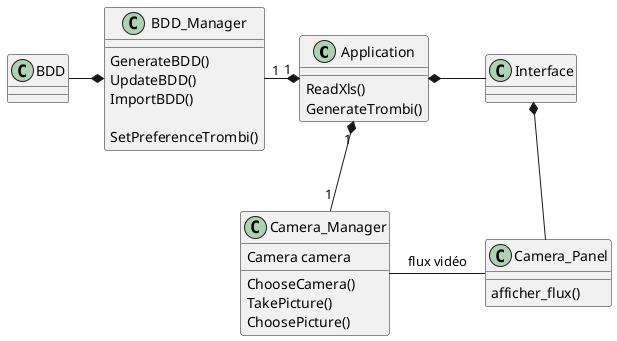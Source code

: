 @startuml classDiagram

class Application {
    ReadXls()
    GenerateTrombi()
}

class Interface {

}

class BDD {
    
}

class BDD_Manager {
    GenerateBDD()
    UpdateBDD()
    ImportBDD()

    SetPreferenceTrombi()
}

class Camera_Manager {
    Camera camera
    ChooseCamera()
    TakePicture() 
    ChoosePicture() 
}

class Camera_Panel {
    afficher_flux()
}

Application *-right- Interface 
Application "1" *-left- "1" BDD_Manager
Application "1" *-down- "1" Camera_Manager

Interface *-- Camera_Panel

Camera_Manager -right- Camera_Panel : flux vidéo
BDD -right-* BDD_Manager

@enduml
